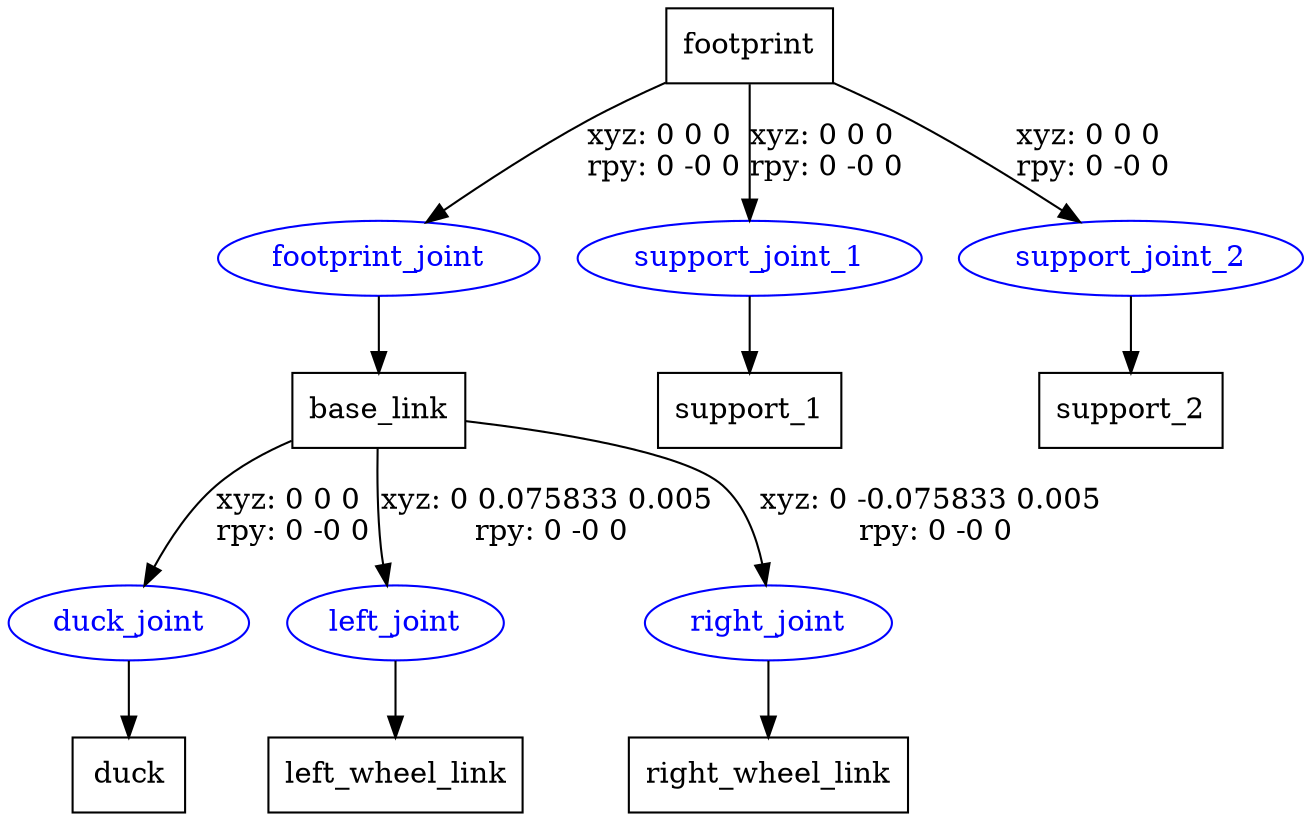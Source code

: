 digraph G {
node [shape=box];
"footprint" [label="footprint"];
"base_link" [label="base_link"];
"duck" [label="duck"];
"left_wheel_link" [label="left_wheel_link"];
"right_wheel_link" [label="right_wheel_link"];
"support_1" [label="support_1"];
"support_2" [label="support_2"];
node [shape=ellipse, color=blue, fontcolor=blue];
"footprint" -> "footprint_joint" [label="xyz: 0 0 0 \nrpy: 0 -0 0"]
"footprint_joint" -> "base_link"
"base_link" -> "duck_joint" [label="xyz: 0 0 0 \nrpy: 0 -0 0"]
"duck_joint" -> "duck"
"base_link" -> "left_joint" [label="xyz: 0 0.075833 0.005 \nrpy: 0 -0 0"]
"left_joint" -> "left_wheel_link"
"base_link" -> "right_joint" [label="xyz: 0 -0.075833 0.005 \nrpy: 0 -0 0"]
"right_joint" -> "right_wheel_link"
"footprint" -> "support_joint_1" [label="xyz: 0 0 0 \nrpy: 0 -0 0"]
"support_joint_1" -> "support_1"
"footprint" -> "support_joint_2" [label="xyz: 0 0 0 \nrpy: 0 -0 0"]
"support_joint_2" -> "support_2"
}
